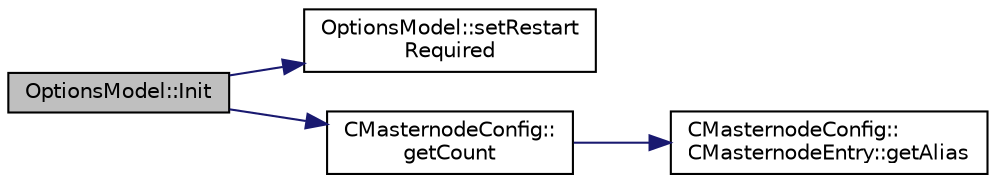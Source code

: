 digraph "OptionsModel::Init"
{
  edge [fontname="Helvetica",fontsize="10",labelfontname="Helvetica",labelfontsize="10"];
  node [fontname="Helvetica",fontsize="10",shape=record];
  rankdir="LR";
  Node180 [label="OptionsModel::Init",height=0.2,width=0.4,color="black", fillcolor="grey75", style="filled", fontcolor="black"];
  Node180 -> Node181 [color="midnightblue",fontsize="10",style="solid",fontname="Helvetica"];
  Node181 [label="OptionsModel::setRestart\lRequired",height=0.2,width=0.4,color="black", fillcolor="white", style="filled",URL="$class_options_model.html#af25171526a18c4746132ff199e0b1d71"];
  Node180 -> Node182 [color="midnightblue",fontsize="10",style="solid",fontname="Helvetica"];
  Node182 [label="CMasternodeConfig::\lgetCount",height=0.2,width=0.4,color="black", fillcolor="white", style="filled",URL="$class_c_masternode_config.html#ab67434f7d279d4837f4999f10265cd2f"];
  Node182 -> Node183 [color="midnightblue",fontsize="10",style="solid",fontname="Helvetica"];
  Node183 [label="CMasternodeConfig::\lCMasternodeEntry::getAlias",height=0.2,width=0.4,color="black", fillcolor="white", style="filled",URL="$class_c_masternode_config_1_1_c_masternode_entry.html#abf242505d9955e37da0628a35d26677e"];
}
